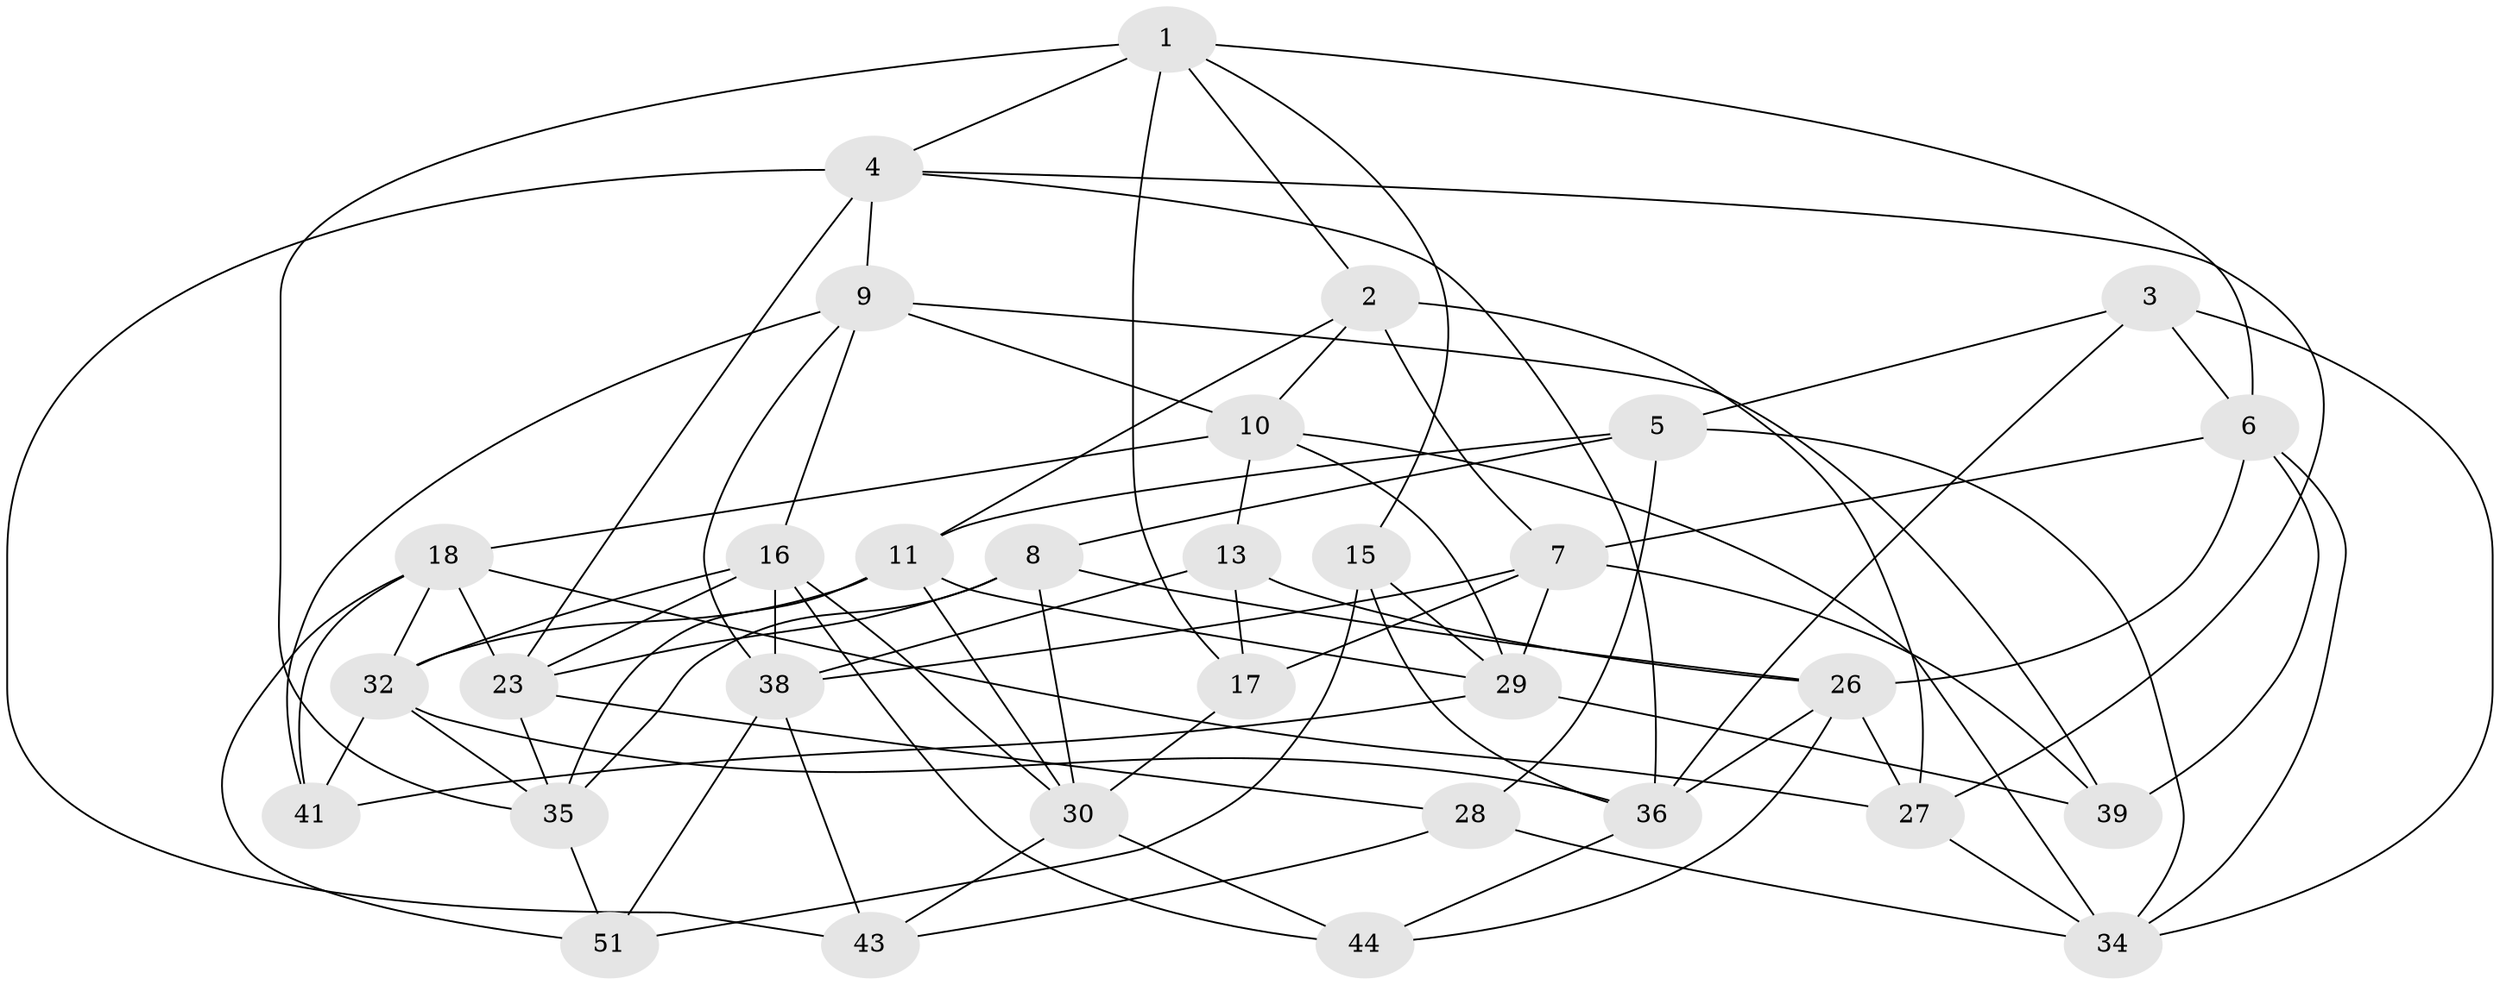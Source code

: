 // original degree distribution, {4: 1.0}
// Generated by graph-tools (version 1.1) at 2025/11/02/27/25 16:11:45]
// undirected, 32 vertices, 84 edges
graph export_dot {
graph [start="1"]
  node [color=gray90,style=filled];
  1 [super="+12"];
  2 [super="+49"];
  3;
  4 [super="+19"];
  5 [super="+54"];
  6 [super="+24"];
  7 [super="+45"];
  8 [super="+22"];
  9 [super="+14"];
  10 [super="+31"];
  11 [super="+20"];
  13;
  15;
  16 [super="+21"];
  17;
  18 [super="+25"];
  23 [super="+46"];
  26 [super="+47"];
  27 [super="+50"];
  28;
  29 [super="+33"];
  30 [super="+48"];
  32 [super="+37"];
  34 [super="+40"];
  35 [super="+52"];
  36 [super="+53"];
  38 [super="+42"];
  39;
  41;
  43;
  44;
  51;
  1 -- 15;
  1 -- 17;
  1 -- 6;
  1 -- 2;
  1 -- 35;
  1 -- 4;
  2 -- 10;
  2 -- 11;
  2 -- 27 [weight=2];
  2 -- 7;
  3 -- 6;
  3 -- 36;
  3 -- 5;
  3 -- 34;
  4 -- 36;
  4 -- 9;
  4 -- 43;
  4 -- 27;
  4 -- 23;
  5 -- 11;
  5 -- 8 [weight=2];
  5 -- 34;
  5 -- 28;
  6 -- 26;
  6 -- 7;
  6 -- 34;
  6 -- 39;
  7 -- 39;
  7 -- 38;
  7 -- 17;
  7 -- 29;
  8 -- 26;
  8 -- 23;
  8 -- 30;
  8 -- 35;
  9 -- 10;
  9 -- 38;
  9 -- 16;
  9 -- 39;
  9 -- 41;
  10 -- 34;
  10 -- 18;
  10 -- 13;
  10 -- 29;
  11 -- 32;
  11 -- 35;
  11 -- 29;
  11 -- 30;
  13 -- 17;
  13 -- 26;
  13 -- 38;
  15 -- 36;
  15 -- 51;
  15 -- 29;
  16 -- 32;
  16 -- 30;
  16 -- 38;
  16 -- 44;
  16 -- 23;
  17 -- 30;
  18 -- 41;
  18 -- 32;
  18 -- 51;
  18 -- 23;
  18 -- 27;
  23 -- 28;
  23 -- 35;
  26 -- 44;
  26 -- 36;
  26 -- 27;
  27 -- 34;
  28 -- 43;
  28 -- 34;
  29 -- 39;
  29 -- 41;
  30 -- 43;
  30 -- 44;
  32 -- 36;
  32 -- 35;
  32 -- 41;
  35 -- 51;
  36 -- 44;
  38 -- 43;
  38 -- 51;
}
